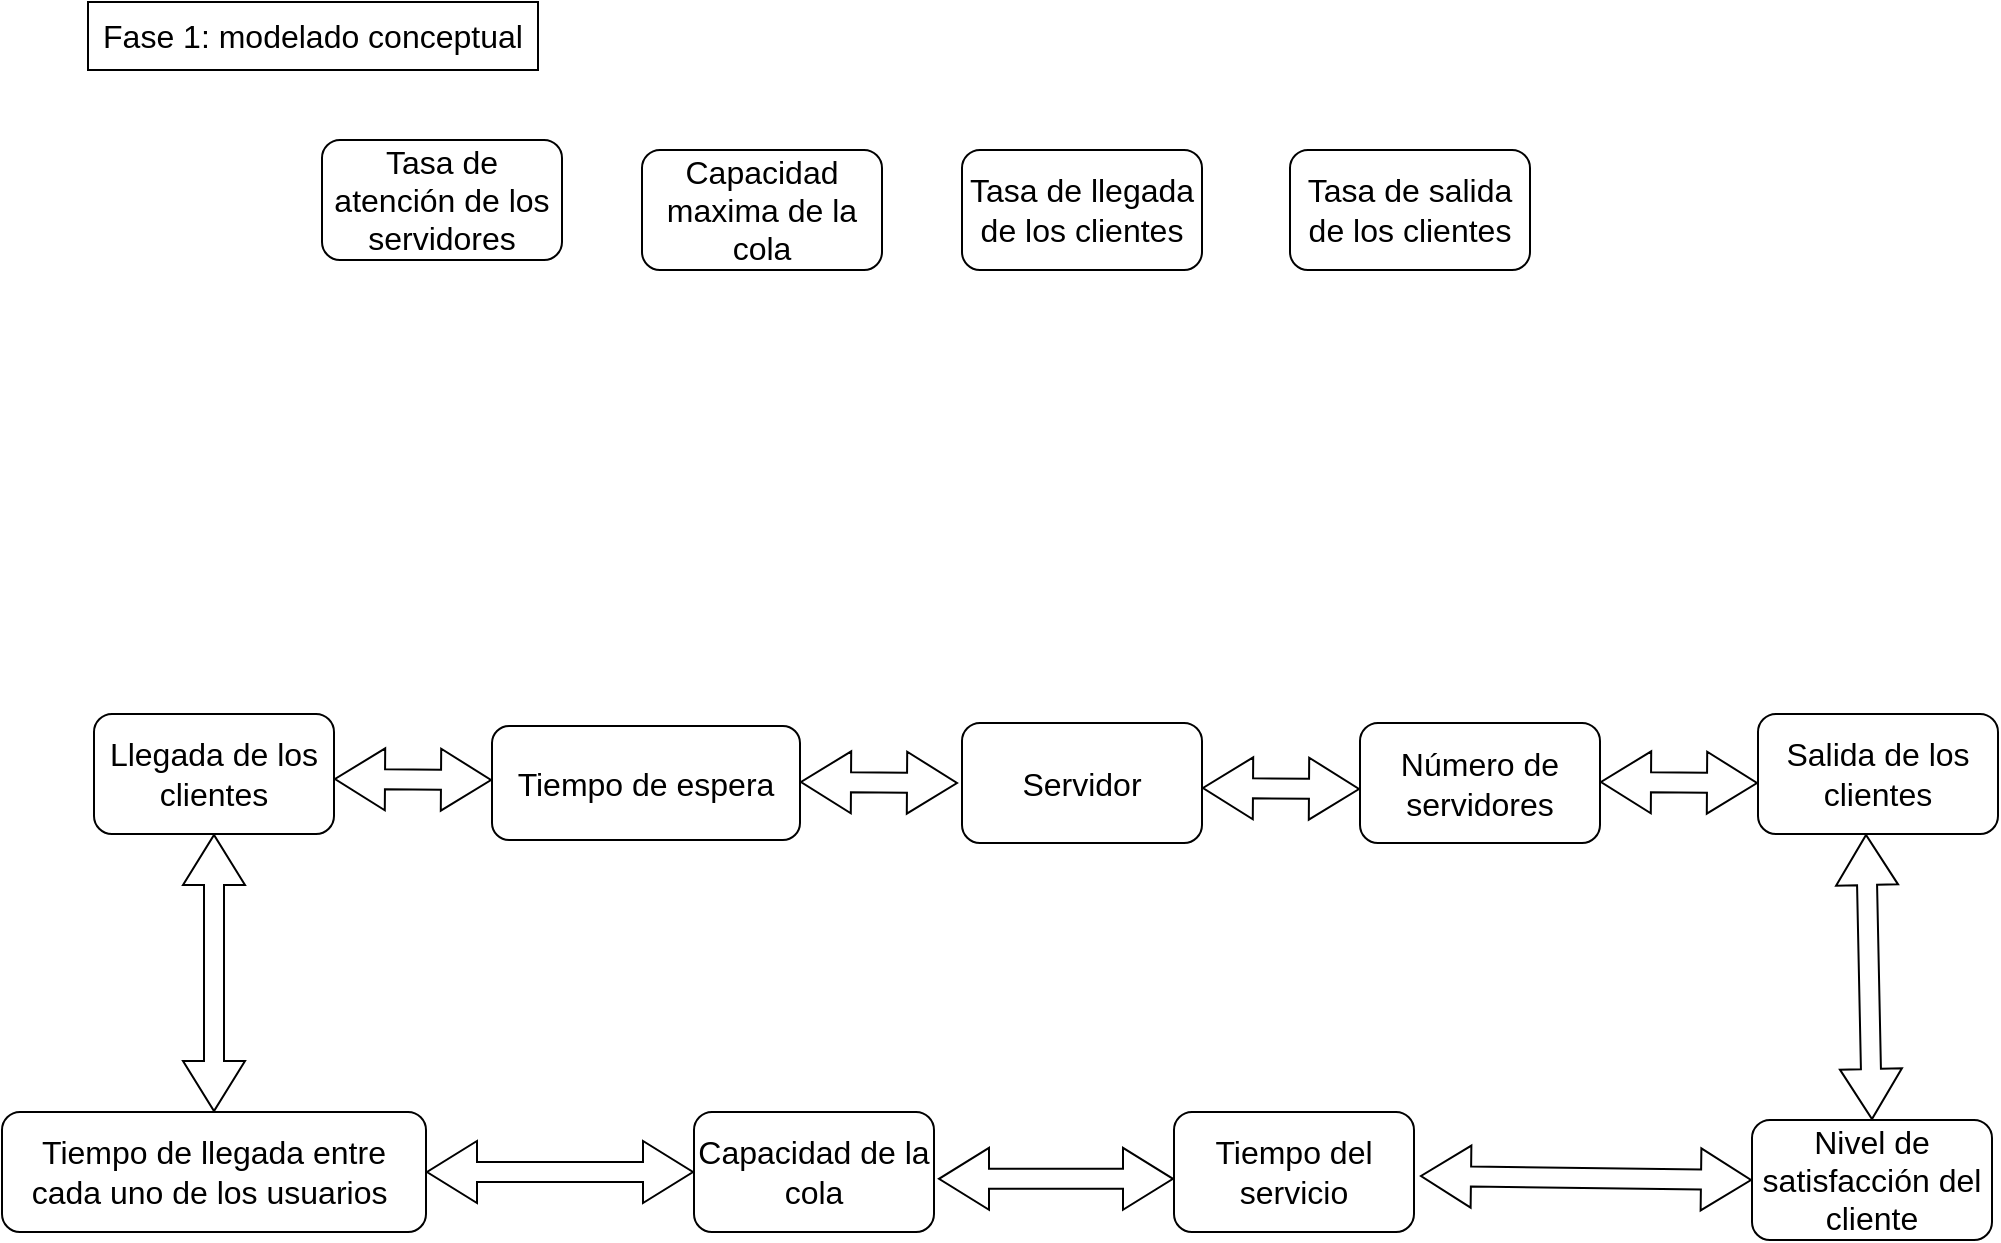 <mxfile version="21.6.6" type="github" pages="2">
  <diagram name="Página-1" id="xt2e4blbkaSF2w6qA2vS">
    <mxGraphModel dx="1718" dy="1028" grid="0" gridSize="10" guides="1" tooltips="1" connect="1" arrows="1" fold="1" page="0" pageScale="1" pageWidth="827" pageHeight="1169" math="0" shadow="0">
      <root>
        <mxCell id="0" />
        <mxCell id="1" parent="0" />
        <mxCell id="sy5EoKX25wOx0nBIT3mE-2" value="Fase 1: modelado conceptual" style="rounded=0;whiteSpace=wrap;html=1;fontSize=16;" vertex="1" parent="1">
          <mxGeometry x="-343" y="-120" width="225" height="34" as="geometry" />
        </mxCell>
        <mxCell id="sy5EoKX25wOx0nBIT3mE-3" value="Tasa de llegada de los clientes" style="rounded=1;whiteSpace=wrap;html=1;fontSize=16;" vertex="1" parent="1">
          <mxGeometry x="94" y="-46" width="120" height="60" as="geometry" />
        </mxCell>
        <mxCell id="sy5EoKX25wOx0nBIT3mE-4" value="Tasa de atención de los servidores" style="rounded=1;whiteSpace=wrap;html=1;fontSize=16;" vertex="1" parent="1">
          <mxGeometry x="-226" y="-51" width="120" height="60" as="geometry" />
        </mxCell>
        <mxCell id="sy5EoKX25wOx0nBIT3mE-5" value="Tasa de salida de los clientes" style="rounded=1;whiteSpace=wrap;html=1;fontSize=16;" vertex="1" parent="1">
          <mxGeometry x="258" y="-46" width="120" height="60" as="geometry" />
        </mxCell>
        <mxCell id="sy5EoKX25wOx0nBIT3mE-6" value="Capacidad de la cola" style="rounded=1;whiteSpace=wrap;html=1;fontSize=16;" vertex="1" parent="1">
          <mxGeometry x="-40" y="435" width="120" height="60" as="geometry" />
        </mxCell>
        <mxCell id="sy5EoKX25wOx0nBIT3mE-16" value="Llegada de los clientes" style="rounded=1;whiteSpace=wrap;html=1;fontSize=16;" vertex="1" parent="1">
          <mxGeometry x="-340" y="236" width="120" height="60" as="geometry" />
        </mxCell>
        <mxCell id="sy5EoKX25wOx0nBIT3mE-17" value="Salida de los clientes" style="rounded=1;whiteSpace=wrap;html=1;fontSize=16;" vertex="1" parent="1">
          <mxGeometry x="492" y="236" width="120" height="60" as="geometry" />
        </mxCell>
        <mxCell id="sy5EoKX25wOx0nBIT3mE-18" value="Capacidad maxima de la cola" style="rounded=1;whiteSpace=wrap;html=1;fontSize=16;" vertex="1" parent="1">
          <mxGeometry x="-66" y="-46" width="120" height="60" as="geometry" />
        </mxCell>
        <mxCell id="sy5EoKX25wOx0nBIT3mE-19" value="Servidor" style="rounded=1;whiteSpace=wrap;html=1;fontSize=16;" vertex="1" parent="1">
          <mxGeometry x="94" y="240.5" width="120" height="60" as="geometry" />
        </mxCell>
        <mxCell id="sy5EoKX25wOx0nBIT3mE-22" value="" style="shape=flexArrow;endArrow=classic;startArrow=classic;html=1;rounded=0;fontSize=12;startSize=8;endSize=8;curved=1;" edge="1" parent="1">
          <mxGeometry width="100" height="100" relative="1" as="geometry">
            <mxPoint x="-220" y="268.5" as="sourcePoint" />
            <mxPoint x="-141" y="269" as="targetPoint" />
          </mxGeometry>
        </mxCell>
        <mxCell id="sy5EoKX25wOx0nBIT3mE-23" value="Número de servidores" style="rounded=1;whiteSpace=wrap;html=1;fontSize=16;" vertex="1" parent="1">
          <mxGeometry x="293" y="240.5" width="120" height="60" as="geometry" />
        </mxCell>
        <mxCell id="sy5EoKX25wOx0nBIT3mE-24" value="Tiempo de llegada entre cada uno de los usuarios&amp;nbsp;&lt;br&gt;" style="rounded=1;whiteSpace=wrap;html=1;fontSize=16;" vertex="1" parent="1">
          <mxGeometry x="-386" y="435" width="212" height="60" as="geometry" />
        </mxCell>
        <mxCell id="sy5EoKX25wOx0nBIT3mE-26" value="Tiempo del servicio" style="rounded=1;whiteSpace=wrap;html=1;fontSize=16;" vertex="1" parent="1">
          <mxGeometry x="200" y="435" width="120" height="60" as="geometry" />
        </mxCell>
        <mxCell id="sy5EoKX25wOx0nBIT3mE-27" value="Tiempo de espera" style="rounded=1;whiteSpace=wrap;html=1;fontSize=16;" vertex="1" parent="1">
          <mxGeometry x="-141" y="242" width="154" height="57" as="geometry" />
        </mxCell>
        <mxCell id="sy5EoKX25wOx0nBIT3mE-28" value="Nivel de satisfacción del cliente" style="rounded=1;whiteSpace=wrap;html=1;fontSize=16;" vertex="1" parent="1">
          <mxGeometry x="489" y="439" width="120" height="60" as="geometry" />
        </mxCell>
        <mxCell id="sy5EoKX25wOx0nBIT3mE-31" value="" style="shape=flexArrow;endArrow=classic;startArrow=classic;html=1;rounded=0;fontSize=12;startSize=8;endSize=8;curved=1;" edge="1" parent="1">
          <mxGeometry width="100" height="100" relative="1" as="geometry">
            <mxPoint x="13" y="270" as="sourcePoint" />
            <mxPoint x="92" y="270.5" as="targetPoint" />
          </mxGeometry>
        </mxCell>
        <mxCell id="sy5EoKX25wOx0nBIT3mE-33" value="" style="shape=flexArrow;endArrow=classic;startArrow=classic;html=1;rounded=0;fontSize=12;startSize=8;endSize=8;curved=1;" edge="1" parent="1">
          <mxGeometry width="100" height="100" relative="1" as="geometry">
            <mxPoint x="214" y="273" as="sourcePoint" />
            <mxPoint x="293" y="273.5" as="targetPoint" />
          </mxGeometry>
        </mxCell>
        <mxCell id="sy5EoKX25wOx0nBIT3mE-34" value="" style="shape=flexArrow;endArrow=classic;startArrow=classic;html=1;rounded=0;fontSize=12;startSize=8;endSize=8;curved=1;" edge="1" parent="1">
          <mxGeometry width="100" height="100" relative="1" as="geometry">
            <mxPoint x="413" y="270" as="sourcePoint" />
            <mxPoint x="492" y="270.5" as="targetPoint" />
          </mxGeometry>
        </mxCell>
        <mxCell id="sy5EoKX25wOx0nBIT3mE-35" value="" style="shape=flexArrow;endArrow=classic;startArrow=classic;html=1;rounded=0;fontSize=12;startSize=8;endSize=8;curved=1;exitX=0.5;exitY=1;exitDx=0;exitDy=0;" edge="1" parent="1" source="sy5EoKX25wOx0nBIT3mE-16" target="sy5EoKX25wOx0nBIT3mE-24">
          <mxGeometry width="100" height="100" relative="1" as="geometry">
            <mxPoint x="-308" y="395" as="sourcePoint" />
            <mxPoint x="-229" y="395.5" as="targetPoint" />
          </mxGeometry>
        </mxCell>
        <mxCell id="sy5EoKX25wOx0nBIT3mE-36" value="" style="shape=flexArrow;endArrow=classic;startArrow=classic;html=1;rounded=0;fontSize=12;startSize=8;endSize=8;curved=1;exitX=0;exitY=0.5;exitDx=0;exitDy=0;entryX=1;entryY=0.5;entryDx=0;entryDy=0;" edge="1" parent="1" source="sy5EoKX25wOx0nBIT3mE-6" target="sy5EoKX25wOx0nBIT3mE-24">
          <mxGeometry width="100" height="100" relative="1" as="geometry">
            <mxPoint x="-118" y="443" as="sourcePoint" />
            <mxPoint x="-118" y="582" as="targetPoint" />
          </mxGeometry>
        </mxCell>
        <mxCell id="sy5EoKX25wOx0nBIT3mE-37" value="" style="shape=flexArrow;endArrow=classic;startArrow=classic;html=1;rounded=0;fontSize=12;startSize=8;endSize=8;curved=1;entryX=1;entryY=0.5;entryDx=0;entryDy=0;" edge="1" parent="1">
          <mxGeometry width="100" height="100" relative="1" as="geometry">
            <mxPoint x="200" y="468.41" as="sourcePoint" />
            <mxPoint x="82" y="468.41" as="targetPoint" />
          </mxGeometry>
        </mxCell>
        <mxCell id="sy5EoKX25wOx0nBIT3mE-38" value="" style="shape=flexArrow;endArrow=classic;startArrow=classic;html=1;rounded=0;fontSize=12;startSize=8;endSize=8;curved=1;exitX=0;exitY=0.5;exitDx=0;exitDy=0;" edge="1" parent="1" source="sy5EoKX25wOx0nBIT3mE-28">
          <mxGeometry width="100" height="100" relative="1" as="geometry">
            <mxPoint x="287" y="467" as="sourcePoint" />
            <mxPoint x="323" y="467" as="targetPoint" />
          </mxGeometry>
        </mxCell>
        <mxCell id="sy5EoKX25wOx0nBIT3mE-39" value="" style="shape=flexArrow;endArrow=classic;startArrow=classic;html=1;rounded=0;fontSize=12;startSize=8;endSize=8;curved=1;exitX=0.5;exitY=0;exitDx=0;exitDy=0;entryX=0.45;entryY=1;entryDx=0;entryDy=0;entryPerimeter=0;" edge="1" parent="1" source="sy5EoKX25wOx0nBIT3mE-28" target="sy5EoKX25wOx0nBIT3mE-17">
          <mxGeometry width="100" height="100" relative="1" as="geometry">
            <mxPoint x="525" y="363" as="sourcePoint" />
            <mxPoint x="276" y="365" as="targetPoint" />
          </mxGeometry>
        </mxCell>
      </root>
    </mxGraphModel>
  </diagram>
  <diagram id="-dLWita9wOrylSdL25e5" name="Página-2">
    <mxGraphModel dx="2436" dy="1771" grid="0" gridSize="10" guides="1" tooltips="1" connect="1" arrows="1" fold="1" page="0" pageScale="1" pageWidth="827" pageHeight="1169" math="0" shadow="0">
      <root>
        <mxCell id="0" />
        <mxCell id="1" parent="0" />
        <mxCell id="Z-hUe7jJguq4XYCT1foa-46" value="" style="rounded=0;whiteSpace=wrap;html=1;fontSize=16;" vertex="1" parent="1">
          <mxGeometry x="231" y="-394" width="314" height="155" as="geometry" />
        </mxCell>
        <mxCell id="23HSCla5AoBPwxqgr9Fp-1" value="" style="ellipse;whiteSpace=wrap;html=1;aspect=fixed;fontSize=16;dashed=1;" vertex="1" parent="1">
          <mxGeometry x="-204" y="-703" width="1399" height="1399" as="geometry" />
        </mxCell>
        <mxCell id="Ksw4wqUQKTKbMbRDycln-1" value="Llegada de los clientes" style="rounded=1;whiteSpace=wrap;html=1;fontSize=16;" vertex="1" parent="1">
          <mxGeometry x="134" y="-5" width="120" height="60" as="geometry" />
        </mxCell>
        <mxCell id="Z-hUe7jJguq4XYCT1foa-1" value="Salida de los clientes" style="rounded=1;whiteSpace=wrap;html=1;fontSize=16;" vertex="1" parent="1">
          <mxGeometry x="642" y="-2" width="120" height="60" as="geometry" />
        </mxCell>
        <mxCell id="Z-hUe7jJguq4XYCT1foa-15" value="Proceso deservicio al cliente" style="rounded=1;whiteSpace=wrap;html=1;fontSize=16;" vertex="1" parent="1">
          <mxGeometry x="392" y="1" width="120" height="60" as="geometry" />
        </mxCell>
        <mxCell id="Z-hUe7jJguq4XYCT1foa-20" value="" style="html=1;labelBackgroundColor=#ffffff;startArrow=none;startFill=0;startSize=6;endArrow=classic;endFill=1;endSize=6;jettySize=auto;orthogonalLoop=1;strokeWidth=1;dashed=1;fontSize=14;rounded=0;curved=1;entryX=0;entryY=1;entryDx=0;entryDy=0;exitX=1;exitY=1;exitDx=0;exitDy=0;" edge="1" parent="1" source="Ksw4wqUQKTKbMbRDycln-1" target="Z-hUe7jJguq4XYCT1foa-15">
          <mxGeometry width="60" height="60" relative="1" as="geometry">
            <mxPoint x="169" y="133" as="sourcePoint" />
            <mxPoint x="229" y="73" as="targetPoint" />
            <Array as="points">
              <mxPoint x="282" y="160" />
            </Array>
          </mxGeometry>
        </mxCell>
        <mxCell id="Z-hUe7jJguq4XYCT1foa-21" value="" style="html=1;labelBackgroundColor=#ffffff;startArrow=none;startFill=0;startSize=6;endArrow=classic;endFill=1;endSize=6;jettySize=auto;orthogonalLoop=1;strokeWidth=1;dashed=1;fontSize=14;rounded=0;curved=1;entryX=1;entryY=0.25;entryDx=0;entryDy=0;exitX=0;exitY=0.25;exitDx=0;exitDy=0;" edge="1" parent="1" source="Z-hUe7jJguq4XYCT1foa-15" target="Ksw4wqUQKTKbMbRDycln-1">
          <mxGeometry width="60" height="60" relative="1" as="geometry">
            <mxPoint x="392" y="7" as="sourcePoint" />
            <mxPoint x="589" y="7" as="targetPoint" />
            <Array as="points">
              <mxPoint x="302" y="-115" />
            </Array>
          </mxGeometry>
        </mxCell>
        <mxCell id="Z-hUe7jJguq4XYCT1foa-29" value="" style="html=1;labelBackgroundColor=#ffffff;startArrow=none;startFill=0;startSize=6;endArrow=classic;endFill=1;endSize=6;jettySize=auto;orthogonalLoop=1;strokeWidth=1;dashed=1;fontSize=14;rounded=0;curved=1;entryX=0.192;entryY=-0.083;entryDx=0;entryDy=0;exitX=1;exitY=1;exitDx=0;exitDy=0;entryPerimeter=0;" edge="1" parent="1" target="Z-hUe7jJguq4XYCT1foa-1">
          <mxGeometry width="60" height="60" relative="1" as="geometry">
            <mxPoint x="514" y="1" as="sourcePoint" />
            <mxPoint x="711" y="1" as="targetPoint" />
            <Array as="points">
              <mxPoint x="612" y="-94" />
            </Array>
          </mxGeometry>
        </mxCell>
        <mxCell id="Z-hUe7jJguq4XYCT1foa-30" value="" style="html=1;labelBackgroundColor=#ffffff;startArrow=none;startFill=0;startSize=6;endArrow=classic;endFill=1;endSize=6;jettySize=auto;orthogonalLoop=1;strokeWidth=1;dashed=1;fontSize=14;rounded=0;curved=1;entryX=1;entryY=0.25;entryDx=0;entryDy=0;exitX=0.175;exitY=1.017;exitDx=0;exitDy=0;exitPerimeter=0;" edge="1" parent="1" source="Z-hUe7jJguq4XYCT1foa-1">
          <mxGeometry width="60" height="60" relative="1" as="geometry">
            <mxPoint x="709" y="59" as="sourcePoint" />
            <mxPoint x="512" y="59" as="targetPoint" />
            <Array as="points">
              <mxPoint x="624" y="135" />
            </Array>
          </mxGeometry>
        </mxCell>
        <mxCell id="Z-hUe7jJguq4XYCT1foa-32" value="Tasa&lt;br&gt;llegada de los&amp;nbsp;&lt;br&gt;clientes" style="rounded=1;whiteSpace=wrap;html=1;fontSize=16;" vertex="1" parent="1">
          <mxGeometry x="-74" y="-5" width="120" height="60" as="geometry" />
        </mxCell>
        <mxCell id="Z-hUe7jJguq4XYCT1foa-33" value="Tasa&lt;br&gt;atención de los&amp;nbsp;&lt;br&gt;servidores" style="rounded=1;whiteSpace=wrap;html=1;fontSize=16;" vertex="1" parent="1">
          <mxGeometry x="832" y="1" width="120" height="60" as="geometry" />
        </mxCell>
        <mxCell id="Z-hUe7jJguq4XYCT1foa-36" value="" style="endArrow=classic;html=1;rounded=0;fontSize=12;startSize=8;endSize=8;curved=1;" edge="1" parent="1">
          <mxGeometry width="50" height="50" relative="1" as="geometry">
            <mxPoint x="-14" y="-48" as="sourcePoint" />
            <mxPoint x="235" y="-346.438" as="targetPoint" />
            <Array as="points">
              <mxPoint x="-25" y="-357" />
            </Array>
          </mxGeometry>
        </mxCell>
        <mxCell id="Z-hUe7jJguq4XYCT1foa-38" value="Tiempo de llegada entre cada usuario" style="rounded=1;whiteSpace=wrap;html=1;fontSize=16;" vertex="1" parent="1">
          <mxGeometry x="296" y="-415" width="120" height="60" as="geometry" />
        </mxCell>
        <mxCell id="Z-hUe7jJguq4XYCT1foa-39" value="Tiempo&lt;br&gt;del servicio" style="rounded=1;whiteSpace=wrap;html=1;fontSize=16;" vertex="1" parent="1">
          <mxGeometry x="425" y="-415" width="120" height="60" as="geometry" />
        </mxCell>
        <mxCell id="Z-hUe7jJguq4XYCT1foa-40" value="Tiempo de espera" style="rounded=1;whiteSpace=wrap;html=1;fontSize=16;" vertex="1" parent="1">
          <mxGeometry x="425" y="-344" width="120" height="60" as="geometry" />
        </mxCell>
        <mxCell id="Z-hUe7jJguq4XYCT1foa-41" value="Numero de servidores" style="rounded=1;whiteSpace=wrap;html=1;fontSize=16;" vertex="1" parent="1">
          <mxGeometry x="294" y="-344" width="120" height="60" as="geometry" />
        </mxCell>
        <mxCell id="Z-hUe7jJguq4XYCT1foa-42" value="Capacidad maxima de la cola" style="rounded=1;whiteSpace=wrap;html=1;fontSize=16;" vertex="1" parent="1">
          <mxGeometry x="357" y="423" width="120" height="60" as="geometry" />
        </mxCell>
        <mxCell id="Z-hUe7jJguq4XYCT1foa-62" style="edgeStyle=none;curved=1;rounded=0;orthogonalLoop=1;jettySize=auto;html=1;exitX=0.5;exitY=0;exitDx=0;exitDy=0;fontSize=12;startSize=8;endSize=8;" edge="1" parent="1" source="Z-hUe7jJguq4XYCT1foa-43" target="Z-hUe7jJguq4XYCT1foa-59">
          <mxGeometry relative="1" as="geometry" />
        </mxCell>
        <mxCell id="Z-hUe7jJguq4XYCT1foa-63" style="edgeStyle=none;curved=1;rounded=0;orthogonalLoop=1;jettySize=auto;html=1;exitX=0.5;exitY=1;exitDx=0;exitDy=0;fontSize=12;startSize=8;endSize=8;" edge="1" parent="1" source="Z-hUe7jJguq4XYCT1foa-43" target="Z-hUe7jJguq4XYCT1foa-61">
          <mxGeometry relative="1" as="geometry" />
        </mxCell>
        <mxCell id="Z-hUe7jJguq4XYCT1foa-43" value="Nivel de satisfacción del cliente" style="rounded=1;whiteSpace=wrap;html=1;fontSize=16;" vertex="1" parent="1">
          <mxGeometry x="973" y="69" width="120" height="60" as="geometry" />
        </mxCell>
        <mxCell id="Z-hUe7jJguq4XYCT1foa-45" value="" style="endArrow=classic;html=1;rounded=0;fontSize=12;startSize=8;endSize=8;curved=1;" edge="1" parent="1">
          <mxGeometry width="50" height="50" relative="1" as="geometry">
            <mxPoint x="588" y="-348" as="sourcePoint" />
            <mxPoint x="896" y="-33" as="targetPoint" />
            <Array as="points">
              <mxPoint x="946" y="-364" />
            </Array>
          </mxGeometry>
        </mxCell>
        <mxCell id="Z-hUe7jJguq4XYCT1foa-52" value="" style="endArrow=classic;html=1;rounded=0;fontSize=12;startSize=8;endSize=8;curved=1;" edge="1" parent="1">
          <mxGeometry width="50" height="50" relative="1" as="geometry">
            <mxPoint x="320" y="443.857" as="sourcePoint" />
            <mxPoint x="-18" y="108" as="targetPoint" />
            <Array as="points">
              <mxPoint x="-22" y="467" />
            </Array>
          </mxGeometry>
        </mxCell>
        <mxCell id="Z-hUe7jJguq4XYCT1foa-54" value="Diseño de las instalaciones" style="rounded=1;whiteSpace=wrap;html=1;fontSize=16;" vertex="1" parent="1">
          <mxGeometry x="419" y="349" width="120" height="60" as="geometry" />
        </mxCell>
        <mxCell id="Z-hUe7jJguq4XYCT1foa-55" value="Tiempo máximo de espera tolerable" style="rounded=1;whiteSpace=wrap;html=1;fontSize=16;" vertex="1" parent="1">
          <mxGeometry x="491" y="420" width="120" height="60" as="geometry" />
        </mxCell>
        <mxCell id="Z-hUe7jJguq4XYCT1foa-80" style="edgeStyle=none;curved=1;rounded=0;orthogonalLoop=1;jettySize=auto;html=1;entryX=0.5;entryY=1;entryDx=0;entryDy=0;fontSize=12;startSize=8;endSize=8;" edge="1" parent="1" source="Z-hUe7jJguq4XYCT1foa-59" target="Z-hUe7jJguq4XYCT1foa-79">
          <mxGeometry relative="1" as="geometry" />
        </mxCell>
        <mxCell id="Z-hUe7jJguq4XYCT1foa-59" value="Bueno" style="rounded=1;whiteSpace=wrap;html=1;fontSize=16;" vertex="1" parent="1">
          <mxGeometry x="973" y="-166" width="120" height="60" as="geometry" />
        </mxCell>
        <mxCell id="Z-hUe7jJguq4XYCT1foa-71" style="edgeStyle=none;curved=1;rounded=0;orthogonalLoop=1;jettySize=auto;html=1;entryX=1;entryY=0.75;entryDx=0;entryDy=0;fontSize=12;startSize=8;endSize=8;" edge="1" parent="1" source="Z-hUe7jJguq4XYCT1foa-61" target="Z-hUe7jJguq4XYCT1foa-70">
          <mxGeometry relative="1" as="geometry" />
        </mxCell>
        <mxCell id="Z-hUe7jJguq4XYCT1foa-61" value="Malo" style="rounded=1;whiteSpace=wrap;html=1;fontSize=16;" vertex="1" parent="1">
          <mxGeometry x="973" y="238" width="120" height="60" as="geometry" />
        </mxCell>
        <mxCell id="Z-hUe7jJguq4XYCT1foa-66" value="" style="endArrow=classic;html=1;rounded=0;fontSize=12;startSize=8;endSize=8;curved=1;entryX=0.5;entryY=0;entryDx=0;entryDy=0;" edge="1" parent="1">
          <mxGeometry width="50" height="50" relative="1" as="geometry">
            <mxPoint x="910" y="80" as="sourcePoint" />
            <mxPoint x="659" y="462" as="targetPoint" />
            <Array as="points">
              <mxPoint x="967" y="375" />
            </Array>
          </mxGeometry>
        </mxCell>
        <mxCell id="Z-hUe7jJguq4XYCT1foa-70" value="Parar" style="rounded=1;whiteSpace=wrap;html=1;fontSize=16;" vertex="1" parent="1">
          <mxGeometry x="607" y="221" width="120" height="60" as="geometry" />
        </mxCell>
        <mxCell id="Z-hUe7jJguq4XYCT1foa-73" value="" style="edgeStyle=segmentEdgeStyle;endArrow=classic;html=1;curved=0;rounded=0;endSize=8;startSize=8;fontSize=12;exitX=0;exitY=0.75;exitDx=0;exitDy=0;" edge="1" parent="1" source="Z-hUe7jJguq4XYCT1foa-70">
          <mxGeometry width="50" height="50" relative="1" as="geometry">
            <mxPoint x="405" y="117" as="sourcePoint" />
            <mxPoint x="455" y="67" as="targetPoint" />
          </mxGeometry>
        </mxCell>
        <mxCell id="Z-hUe7jJguq4XYCT1foa-76" value="" style="edgeStyle=elbowEdgeStyle;elbow=horizontal;endArrow=classic;html=1;curved=0;rounded=0;endSize=8;startSize=8;fontSize=12;entryX=0;entryY=0.5;entryDx=0;entryDy=0;exitX=0.472;exitY=0.453;exitDx=0;exitDy=0;exitPerimeter=0;" edge="1" parent="1" source="23HSCla5AoBPwxqgr9Fp-1" target="Z-hUe7jJguq4XYCT1foa-43">
          <mxGeometry width="50" height="50" relative="1" as="geometry">
            <mxPoint x="470" y="-69" as="sourcePoint" />
            <mxPoint x="969" y="80" as="targetPoint" />
            <Array as="points">
              <mxPoint x="795" y="6" />
            </Array>
          </mxGeometry>
        </mxCell>
        <mxCell id="Z-hUe7jJguq4XYCT1foa-78" value="" style="endArrow=none;html=1;rounded=0;fontSize=12;startSize=8;endSize=8;curved=1;exitX=0.57;exitY=-0.043;exitDx=0;exitDy=0;exitPerimeter=0;" edge="1" parent="1" source="Z-hUe7jJguq4XYCT1foa-15">
          <mxGeometry width="50" height="50" relative="1" as="geometry">
            <mxPoint x="476" y="59" as="sourcePoint" />
            <mxPoint x="457" y="-69" as="targetPoint" />
          </mxGeometry>
        </mxCell>
        <mxCell id="Z-hUe7jJguq4XYCT1foa-79" value="Tasa de salida exitosa de clientes" style="rounded=1;whiteSpace=wrap;html=1;fontSize=16;" vertex="1" parent="1">
          <mxGeometry x="971" y="-312" width="120" height="60" as="geometry" />
        </mxCell>
      </root>
    </mxGraphModel>
  </diagram>
</mxfile>
